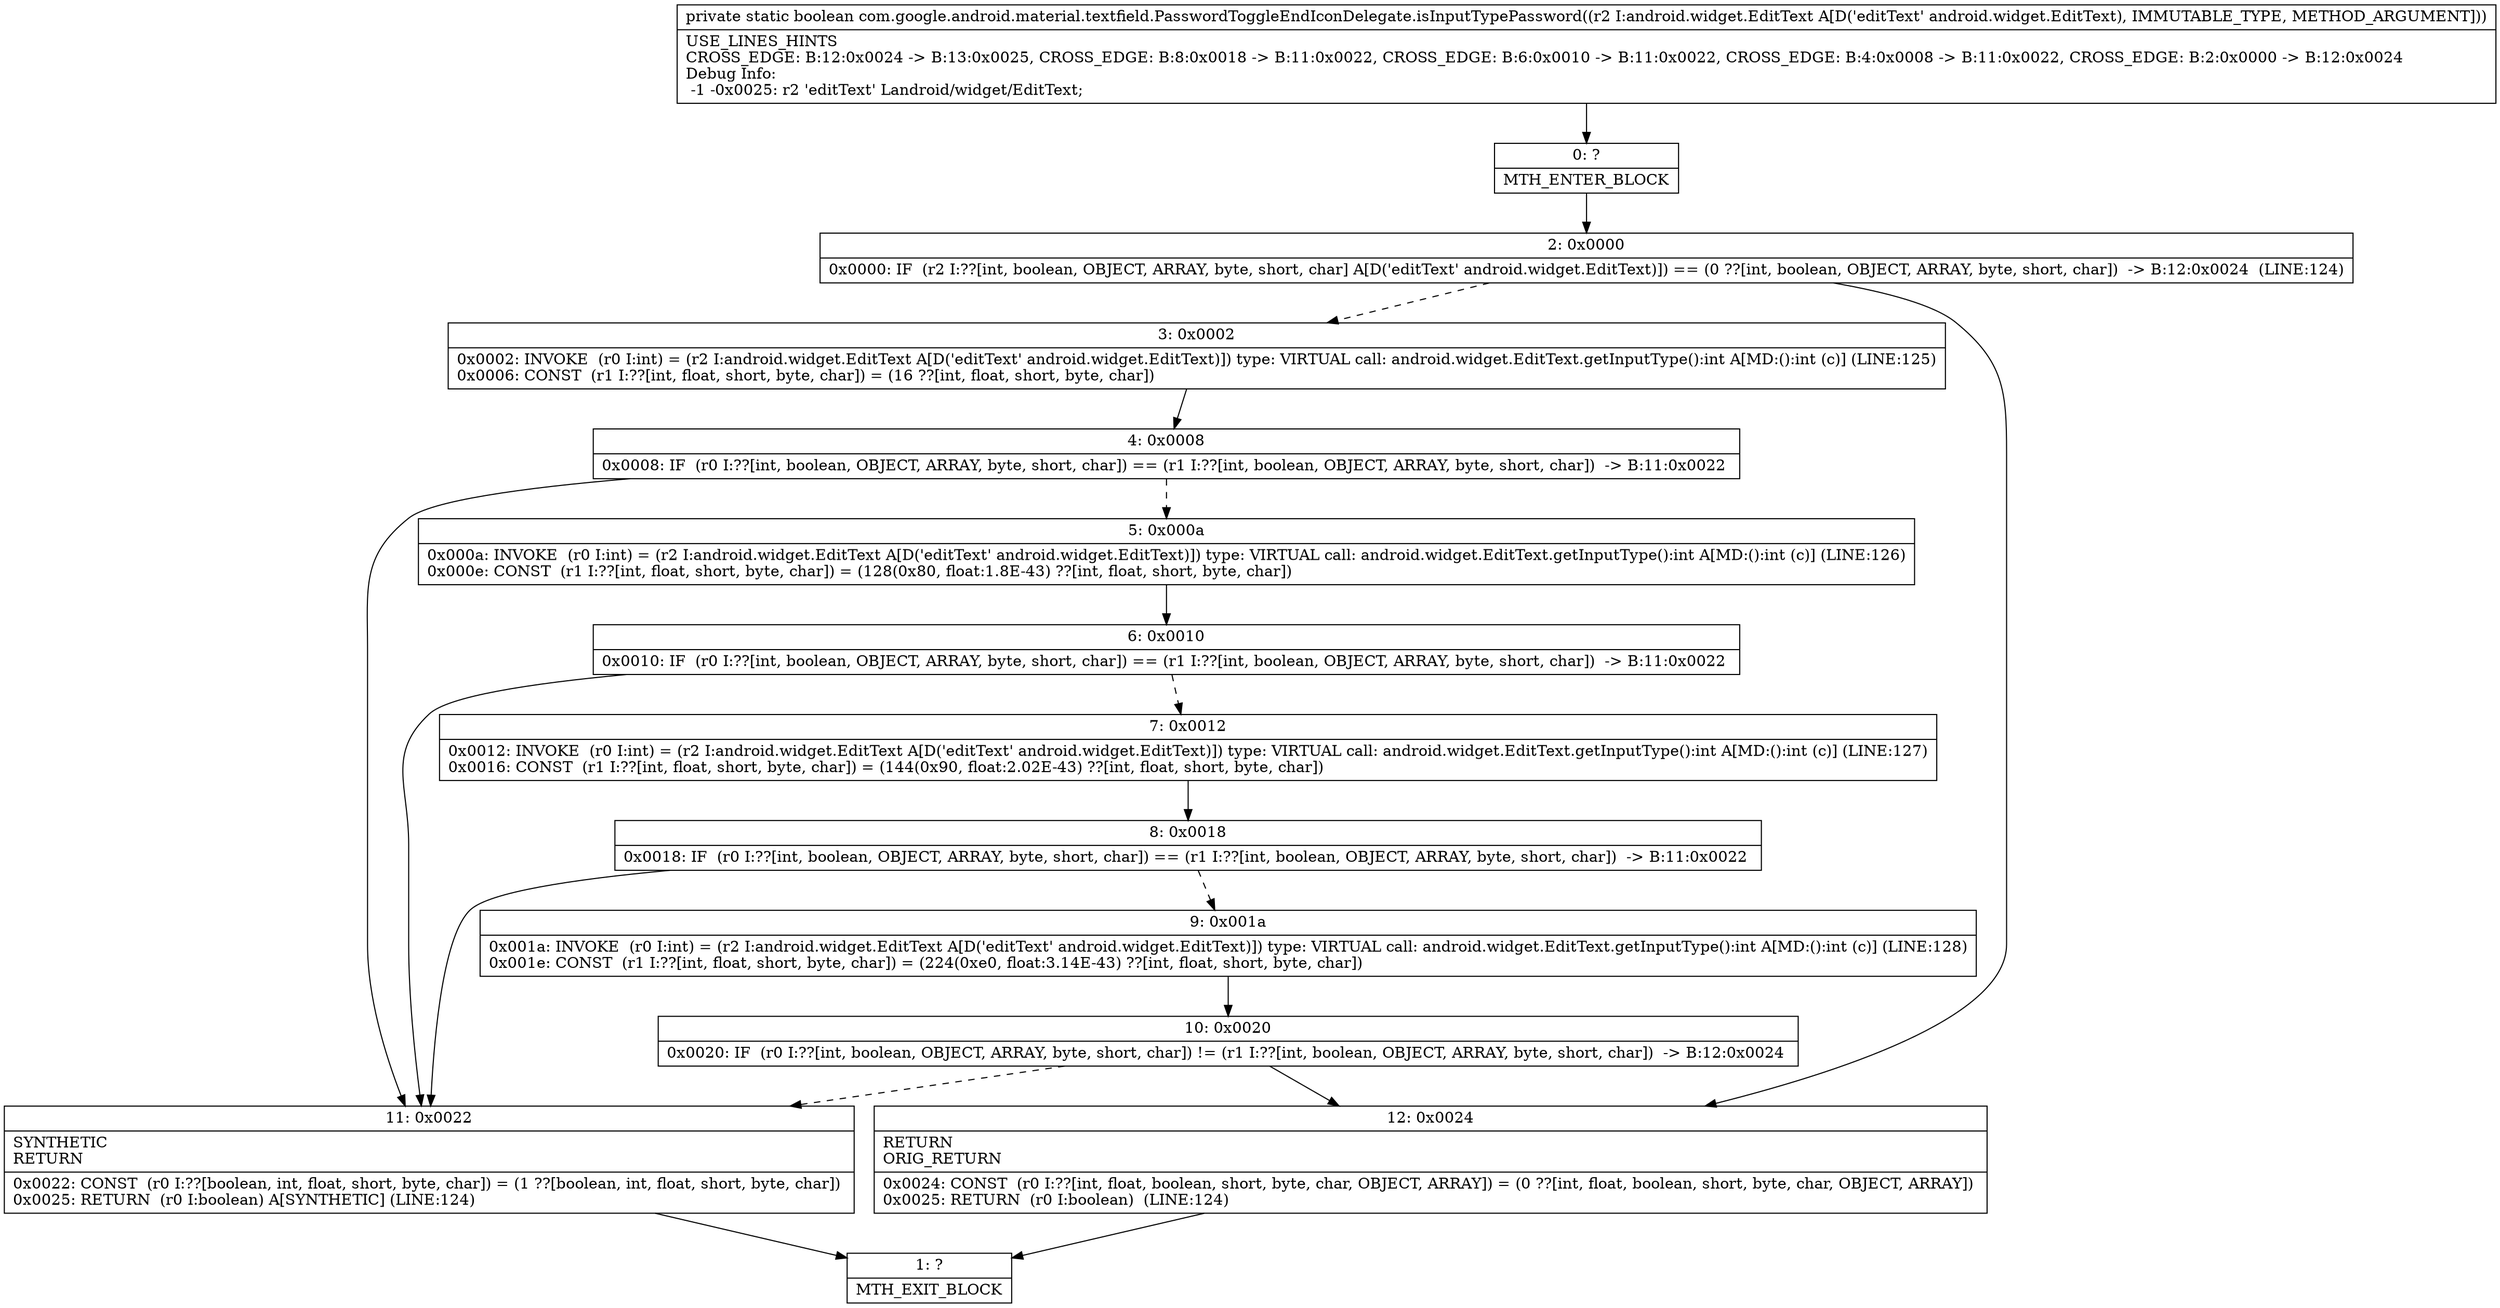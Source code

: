 digraph "CFG forcom.google.android.material.textfield.PasswordToggleEndIconDelegate.isInputTypePassword(Landroid\/widget\/EditText;)Z" {
Node_0 [shape=record,label="{0\:\ ?|MTH_ENTER_BLOCK\l}"];
Node_2 [shape=record,label="{2\:\ 0x0000|0x0000: IF  (r2 I:??[int, boolean, OBJECT, ARRAY, byte, short, char] A[D('editText' android.widget.EditText)]) == (0 ??[int, boolean, OBJECT, ARRAY, byte, short, char])  \-\> B:12:0x0024  (LINE:124)\l}"];
Node_3 [shape=record,label="{3\:\ 0x0002|0x0002: INVOKE  (r0 I:int) = (r2 I:android.widget.EditText A[D('editText' android.widget.EditText)]) type: VIRTUAL call: android.widget.EditText.getInputType():int A[MD:():int (c)] (LINE:125)\l0x0006: CONST  (r1 I:??[int, float, short, byte, char]) = (16 ??[int, float, short, byte, char]) \l}"];
Node_4 [shape=record,label="{4\:\ 0x0008|0x0008: IF  (r0 I:??[int, boolean, OBJECT, ARRAY, byte, short, char]) == (r1 I:??[int, boolean, OBJECT, ARRAY, byte, short, char])  \-\> B:11:0x0022 \l}"];
Node_5 [shape=record,label="{5\:\ 0x000a|0x000a: INVOKE  (r0 I:int) = (r2 I:android.widget.EditText A[D('editText' android.widget.EditText)]) type: VIRTUAL call: android.widget.EditText.getInputType():int A[MD:():int (c)] (LINE:126)\l0x000e: CONST  (r1 I:??[int, float, short, byte, char]) = (128(0x80, float:1.8E\-43) ??[int, float, short, byte, char]) \l}"];
Node_6 [shape=record,label="{6\:\ 0x0010|0x0010: IF  (r0 I:??[int, boolean, OBJECT, ARRAY, byte, short, char]) == (r1 I:??[int, boolean, OBJECT, ARRAY, byte, short, char])  \-\> B:11:0x0022 \l}"];
Node_7 [shape=record,label="{7\:\ 0x0012|0x0012: INVOKE  (r0 I:int) = (r2 I:android.widget.EditText A[D('editText' android.widget.EditText)]) type: VIRTUAL call: android.widget.EditText.getInputType():int A[MD:():int (c)] (LINE:127)\l0x0016: CONST  (r1 I:??[int, float, short, byte, char]) = (144(0x90, float:2.02E\-43) ??[int, float, short, byte, char]) \l}"];
Node_8 [shape=record,label="{8\:\ 0x0018|0x0018: IF  (r0 I:??[int, boolean, OBJECT, ARRAY, byte, short, char]) == (r1 I:??[int, boolean, OBJECT, ARRAY, byte, short, char])  \-\> B:11:0x0022 \l}"];
Node_9 [shape=record,label="{9\:\ 0x001a|0x001a: INVOKE  (r0 I:int) = (r2 I:android.widget.EditText A[D('editText' android.widget.EditText)]) type: VIRTUAL call: android.widget.EditText.getInputType():int A[MD:():int (c)] (LINE:128)\l0x001e: CONST  (r1 I:??[int, float, short, byte, char]) = (224(0xe0, float:3.14E\-43) ??[int, float, short, byte, char]) \l}"];
Node_10 [shape=record,label="{10\:\ 0x0020|0x0020: IF  (r0 I:??[int, boolean, OBJECT, ARRAY, byte, short, char]) != (r1 I:??[int, boolean, OBJECT, ARRAY, byte, short, char])  \-\> B:12:0x0024 \l}"];
Node_11 [shape=record,label="{11\:\ 0x0022|SYNTHETIC\lRETURN\l|0x0022: CONST  (r0 I:??[boolean, int, float, short, byte, char]) = (1 ??[boolean, int, float, short, byte, char]) \l0x0025: RETURN  (r0 I:boolean) A[SYNTHETIC] (LINE:124)\l}"];
Node_1 [shape=record,label="{1\:\ ?|MTH_EXIT_BLOCK\l}"];
Node_12 [shape=record,label="{12\:\ 0x0024|RETURN\lORIG_RETURN\l|0x0024: CONST  (r0 I:??[int, float, boolean, short, byte, char, OBJECT, ARRAY]) = (0 ??[int, float, boolean, short, byte, char, OBJECT, ARRAY]) \l0x0025: RETURN  (r0 I:boolean)  (LINE:124)\l}"];
MethodNode[shape=record,label="{private static boolean com.google.android.material.textfield.PasswordToggleEndIconDelegate.isInputTypePassword((r2 I:android.widget.EditText A[D('editText' android.widget.EditText), IMMUTABLE_TYPE, METHOD_ARGUMENT]))  | USE_LINES_HINTS\lCROSS_EDGE: B:12:0x0024 \-\> B:13:0x0025, CROSS_EDGE: B:8:0x0018 \-\> B:11:0x0022, CROSS_EDGE: B:6:0x0010 \-\> B:11:0x0022, CROSS_EDGE: B:4:0x0008 \-\> B:11:0x0022, CROSS_EDGE: B:2:0x0000 \-\> B:12:0x0024\lDebug Info:\l  \-1 \-0x0025: r2 'editText' Landroid\/widget\/EditText;\l}"];
MethodNode -> Node_0;Node_0 -> Node_2;
Node_2 -> Node_3[style=dashed];
Node_2 -> Node_12;
Node_3 -> Node_4;
Node_4 -> Node_5[style=dashed];
Node_4 -> Node_11;
Node_5 -> Node_6;
Node_6 -> Node_7[style=dashed];
Node_6 -> Node_11;
Node_7 -> Node_8;
Node_8 -> Node_9[style=dashed];
Node_8 -> Node_11;
Node_9 -> Node_10;
Node_10 -> Node_11[style=dashed];
Node_10 -> Node_12;
Node_11 -> Node_1;
Node_12 -> Node_1;
}

